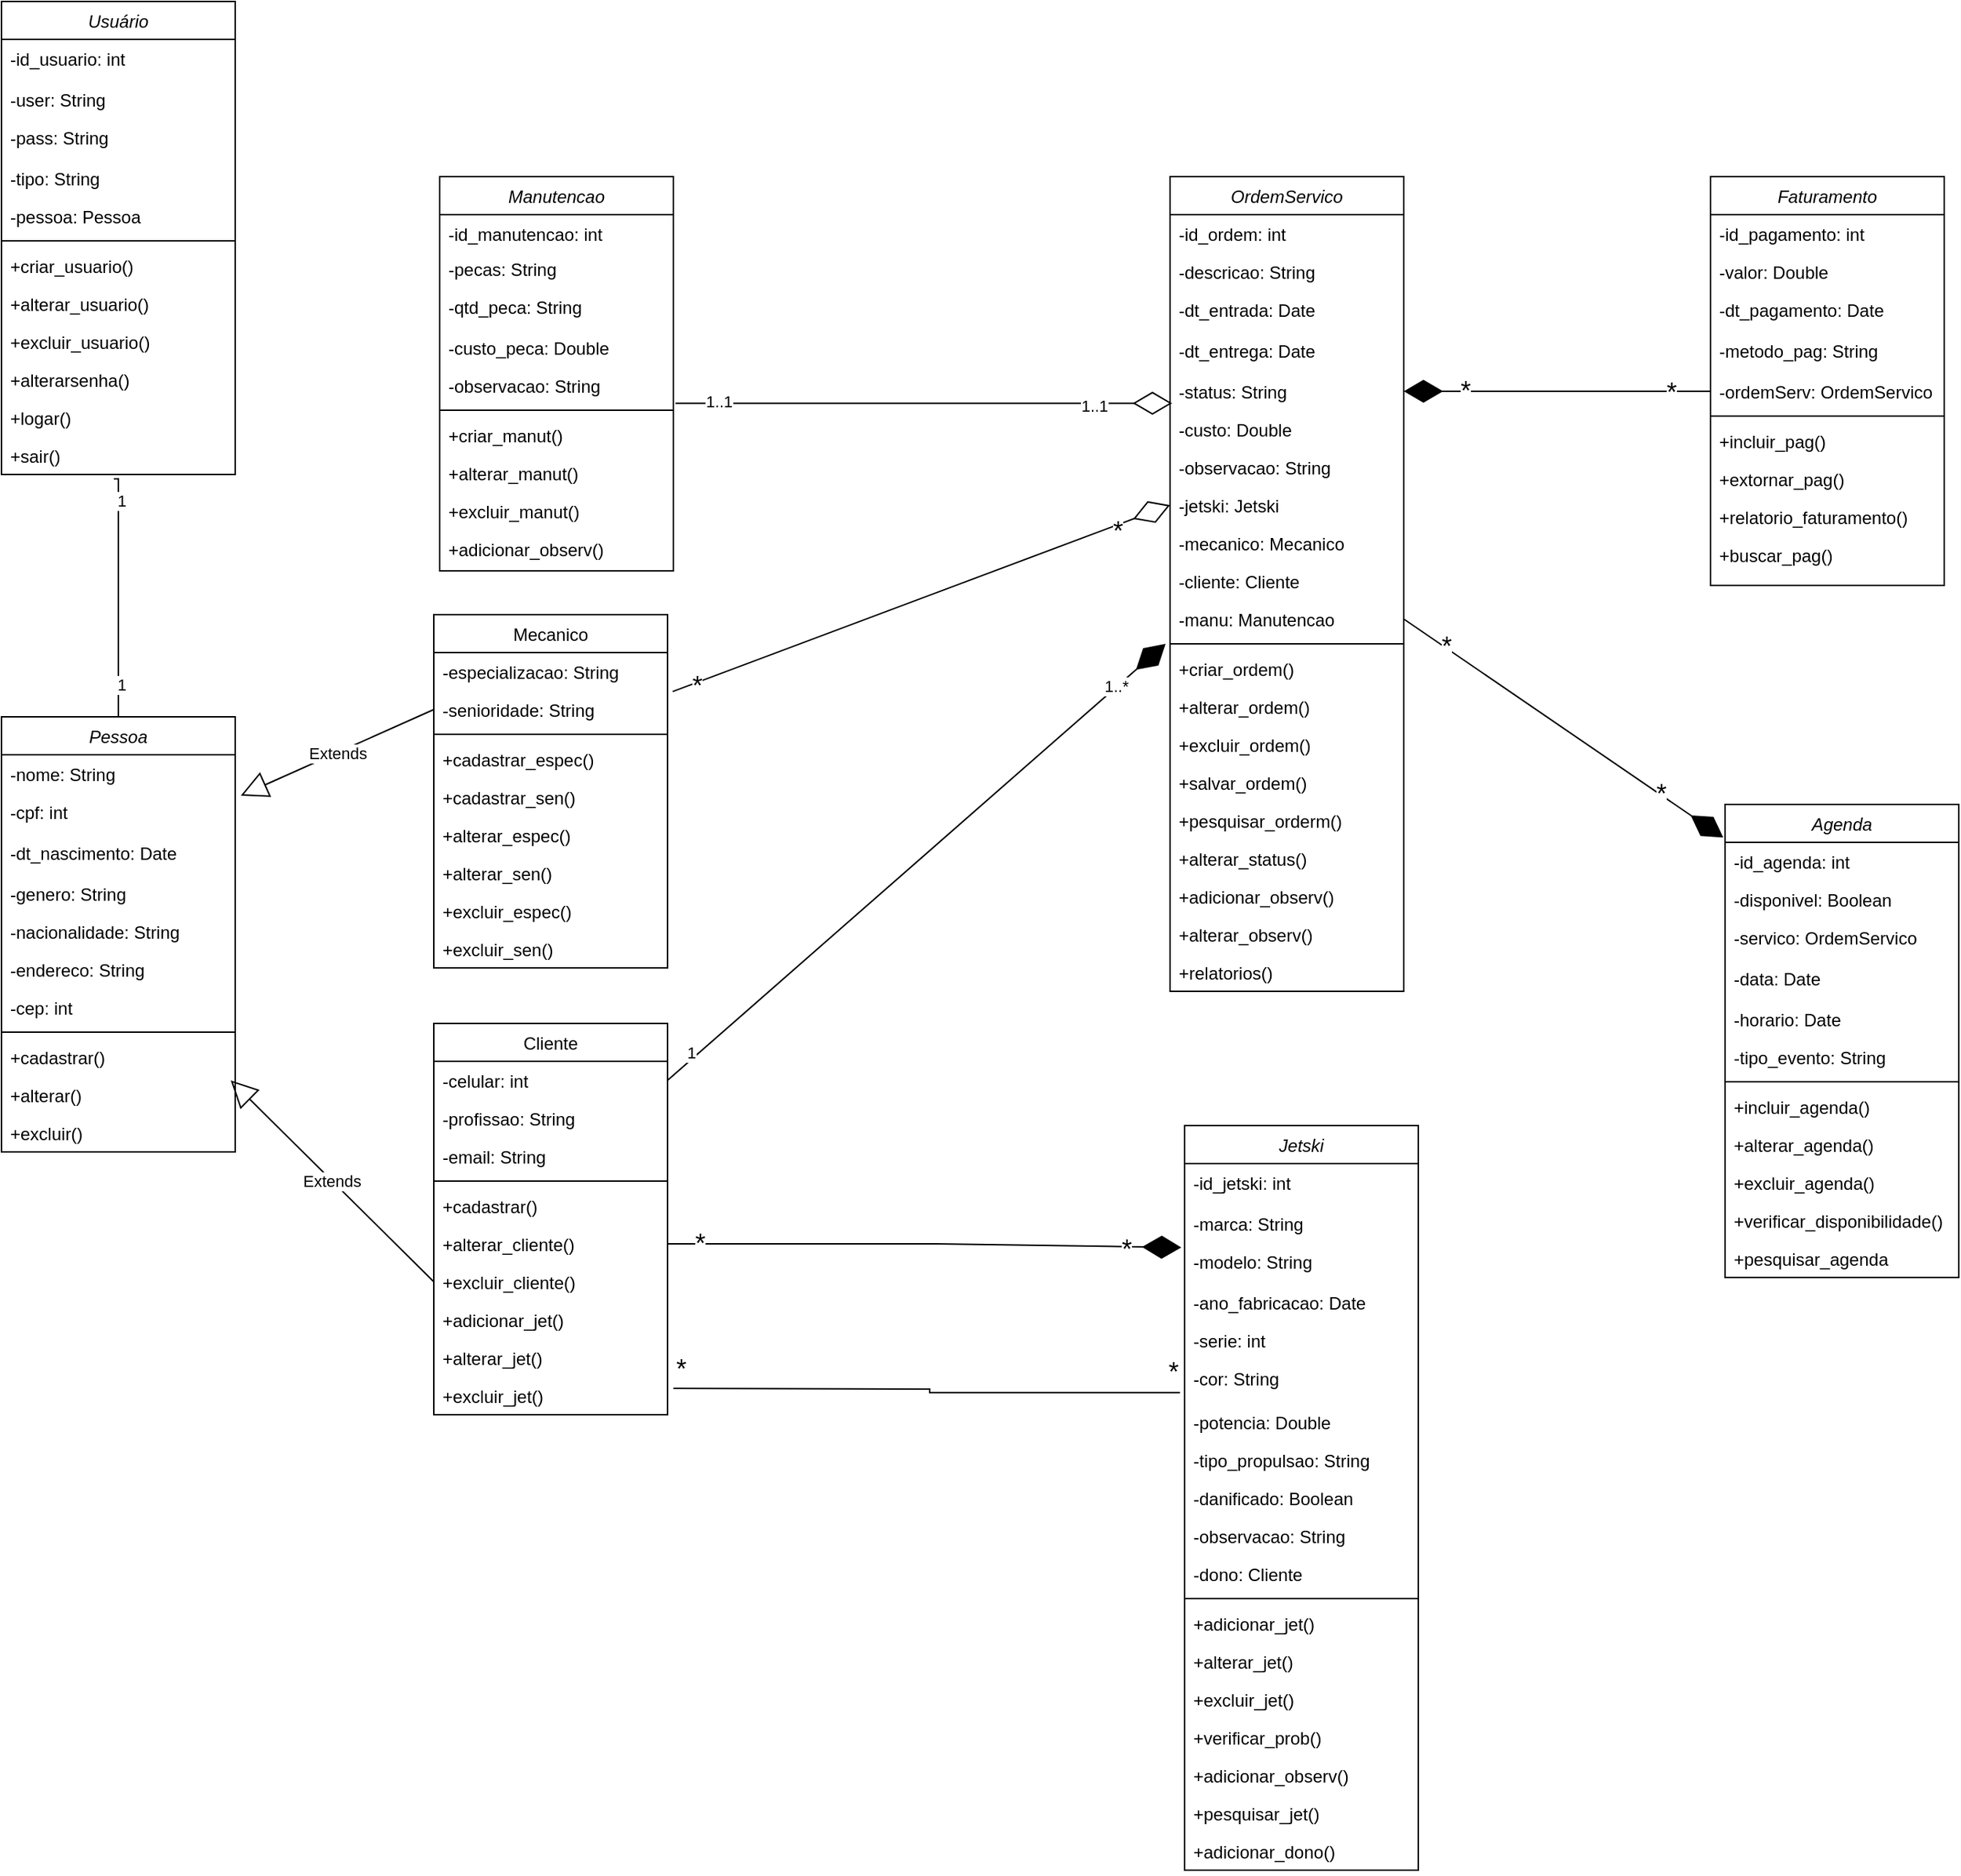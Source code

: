 <mxfile version="24.2.1" type="device">
  <diagram id="C5RBs43oDa-KdzZeNtuy" name="Page-1">
    <mxGraphModel dx="2474" dy="2034" grid="1" gridSize="10" guides="1" tooltips="1" connect="1" arrows="1" fold="1" page="1" pageScale="1" pageWidth="827" pageHeight="1169" math="0" shadow="0">
      <root>
        <mxCell id="WIyWlLk6GJQsqaUBKTNV-0" />
        <mxCell id="WIyWlLk6GJQsqaUBKTNV-1" parent="WIyWlLk6GJQsqaUBKTNV-0" />
        <mxCell id="zkfFHV4jXpPFQw0GAbJ--6" value="Cliente" style="swimlane;fontStyle=0;align=center;verticalAlign=top;childLayout=stackLayout;horizontal=1;startSize=26;horizontalStack=0;resizeParent=1;resizeLast=0;collapsible=1;marginBottom=0;rounded=0;shadow=0;strokeWidth=1;" parent="WIyWlLk6GJQsqaUBKTNV-1" vertex="1">
          <mxGeometry x="-444" y="-220" width="160" height="268" as="geometry">
            <mxRectangle x="130" y="380" width="160" height="26" as="alternateBounds" />
          </mxGeometry>
        </mxCell>
        <mxCell id="zkfFHV4jXpPFQw0GAbJ--8" value="-celular: int" style="text;align=left;verticalAlign=top;spacingLeft=4;spacingRight=4;overflow=hidden;rotatable=0;points=[[0,0.5],[1,0.5]];portConstraint=eastwest;rounded=0;shadow=0;html=0;" parent="zkfFHV4jXpPFQw0GAbJ--6" vertex="1">
          <mxGeometry y="26" width="160" height="26" as="geometry" />
        </mxCell>
        <mxCell id="3Tag4d7acx9vnS0CciRO-4" value="-profissao: String" style="text;align=left;verticalAlign=top;spacingLeft=4;spacingRight=4;overflow=hidden;rotatable=0;points=[[0,0.5],[1,0.5]];portConstraint=eastwest;rounded=0;shadow=0;html=0;" parent="zkfFHV4jXpPFQw0GAbJ--6" vertex="1">
          <mxGeometry y="52" width="160" height="26" as="geometry" />
        </mxCell>
        <mxCell id="3Tag4d7acx9vnS0CciRO-3" value="-email: String" style="text;align=left;verticalAlign=top;spacingLeft=4;spacingRight=4;overflow=hidden;rotatable=0;points=[[0,0.5],[1,0.5]];portConstraint=eastwest;rounded=0;shadow=0;html=0;" parent="zkfFHV4jXpPFQw0GAbJ--6" vertex="1">
          <mxGeometry y="78" width="160" height="26" as="geometry" />
        </mxCell>
        <mxCell id="zkfFHV4jXpPFQw0GAbJ--9" value="" style="line;html=1;strokeWidth=1;align=left;verticalAlign=middle;spacingTop=-1;spacingLeft=3;spacingRight=3;rotatable=0;labelPosition=right;points=[];portConstraint=eastwest;" parent="zkfFHV4jXpPFQw0GAbJ--6" vertex="1">
          <mxGeometry y="104" width="160" height="8" as="geometry" />
        </mxCell>
        <mxCell id="zkfFHV4jXpPFQw0GAbJ--11" value="+cadastrar()" style="text;align=left;verticalAlign=top;spacingLeft=4;spacingRight=4;overflow=hidden;rotatable=0;points=[[0,0.5],[1,0.5]];portConstraint=eastwest;" parent="zkfFHV4jXpPFQw0GAbJ--6" vertex="1">
          <mxGeometry y="112" width="160" height="26" as="geometry" />
        </mxCell>
        <mxCell id="3Tag4d7acx9vnS0CciRO-10" value="+alterar_cliente()" style="text;align=left;verticalAlign=top;spacingLeft=4;spacingRight=4;overflow=hidden;rotatable=0;points=[[0,0.5],[1,0.5]];portConstraint=eastwest;" parent="zkfFHV4jXpPFQw0GAbJ--6" vertex="1">
          <mxGeometry y="138" width="160" height="26" as="geometry" />
        </mxCell>
        <mxCell id="3Tag4d7acx9vnS0CciRO-11" value="+excluir_cliente()" style="text;align=left;verticalAlign=top;spacingLeft=4;spacingRight=4;overflow=hidden;rotatable=0;points=[[0,0.5],[1,0.5]];portConstraint=eastwest;" parent="zkfFHV4jXpPFQw0GAbJ--6" vertex="1">
          <mxGeometry y="164" width="160" height="26" as="geometry" />
        </mxCell>
        <mxCell id="3Tag4d7acx9vnS0CciRO-12" value="+adicionar_jet()" style="text;align=left;verticalAlign=top;spacingLeft=4;spacingRight=4;overflow=hidden;rotatable=0;points=[[0,0.5],[1,0.5]];portConstraint=eastwest;" parent="zkfFHV4jXpPFQw0GAbJ--6" vertex="1">
          <mxGeometry y="190" width="160" height="26" as="geometry" />
        </mxCell>
        <mxCell id="3Tag4d7acx9vnS0CciRO-13" value="+alterar_jet()" style="text;align=left;verticalAlign=top;spacingLeft=4;spacingRight=4;overflow=hidden;rotatable=0;points=[[0,0.5],[1,0.5]];portConstraint=eastwest;" parent="zkfFHV4jXpPFQw0GAbJ--6" vertex="1">
          <mxGeometry y="216" width="160" height="26" as="geometry" />
        </mxCell>
        <mxCell id="3Tag4d7acx9vnS0CciRO-14" value="+excluir_jet()" style="text;align=left;verticalAlign=top;spacingLeft=4;spacingRight=4;overflow=hidden;rotatable=0;points=[[0,0.5],[1,0.5]];portConstraint=eastwest;" parent="zkfFHV4jXpPFQw0GAbJ--6" vertex="1">
          <mxGeometry y="242" width="160" height="26" as="geometry" />
        </mxCell>
        <mxCell id="zkfFHV4jXpPFQw0GAbJ--13" value="Mecanico" style="swimlane;fontStyle=0;align=center;verticalAlign=top;childLayout=stackLayout;horizontal=1;startSize=26;horizontalStack=0;resizeParent=1;resizeLast=0;collapsible=1;marginBottom=0;rounded=0;shadow=0;strokeWidth=1;" parent="WIyWlLk6GJQsqaUBKTNV-1" vertex="1">
          <mxGeometry x="-444" y="-500" width="160" height="242" as="geometry">
            <mxRectangle x="340" y="380" width="170" height="26" as="alternateBounds" />
          </mxGeometry>
        </mxCell>
        <mxCell id="zkfFHV4jXpPFQw0GAbJ--14" value="-especializacao: String" style="text;align=left;verticalAlign=top;spacingLeft=4;spacingRight=4;overflow=hidden;rotatable=0;points=[[0,0.5],[1,0.5]];portConstraint=eastwest;" parent="zkfFHV4jXpPFQw0GAbJ--13" vertex="1">
          <mxGeometry y="26" width="160" height="26" as="geometry" />
        </mxCell>
        <mxCell id="3Tag4d7acx9vnS0CciRO-5" value="-senioridade: String" style="text;align=left;verticalAlign=top;spacingLeft=4;spacingRight=4;overflow=hidden;rotatable=0;points=[[0,0.5],[1,0.5]];portConstraint=eastwest;" parent="zkfFHV4jXpPFQw0GAbJ--13" vertex="1">
          <mxGeometry y="52" width="160" height="26" as="geometry" />
        </mxCell>
        <mxCell id="zkfFHV4jXpPFQw0GAbJ--15" value="" style="line;html=1;strokeWidth=1;align=left;verticalAlign=middle;spacingTop=-1;spacingLeft=3;spacingRight=3;rotatable=0;labelPosition=right;points=[];portConstraint=eastwest;" parent="zkfFHV4jXpPFQw0GAbJ--13" vertex="1">
          <mxGeometry y="78" width="160" height="8" as="geometry" />
        </mxCell>
        <mxCell id="3Tag4d7acx9vnS0CciRO-15" value="+cadastrar_espec()" style="text;align=left;verticalAlign=top;spacingLeft=4;spacingRight=4;overflow=hidden;rotatable=0;points=[[0,0.5],[1,0.5]];portConstraint=eastwest;" parent="zkfFHV4jXpPFQw0GAbJ--13" vertex="1">
          <mxGeometry y="86" width="160" height="26" as="geometry" />
        </mxCell>
        <mxCell id="3Tag4d7acx9vnS0CciRO-17" value="+cadastrar_sen()" style="text;align=left;verticalAlign=top;spacingLeft=4;spacingRight=4;overflow=hidden;rotatable=0;points=[[0,0.5],[1,0.5]];portConstraint=eastwest;" parent="zkfFHV4jXpPFQw0GAbJ--13" vertex="1">
          <mxGeometry y="112" width="160" height="26" as="geometry" />
        </mxCell>
        <mxCell id="3Tag4d7acx9vnS0CciRO-16" value="+alterar_espec()" style="text;align=left;verticalAlign=top;spacingLeft=4;spacingRight=4;overflow=hidden;rotatable=0;points=[[0,0.5],[1,0.5]];portConstraint=eastwest;" parent="zkfFHV4jXpPFQw0GAbJ--13" vertex="1">
          <mxGeometry y="138" width="160" height="26" as="geometry" />
        </mxCell>
        <mxCell id="3Tag4d7acx9vnS0CciRO-154" value="+alterar_sen()" style="text;align=left;verticalAlign=top;spacingLeft=4;spacingRight=4;overflow=hidden;rotatable=0;points=[[0,0.5],[1,0.5]];portConstraint=eastwest;" parent="zkfFHV4jXpPFQw0GAbJ--13" vertex="1">
          <mxGeometry y="164" width="160" height="26" as="geometry" />
        </mxCell>
        <mxCell id="3Tag4d7acx9vnS0CciRO-155" value="+excluir_espec()" style="text;align=left;verticalAlign=top;spacingLeft=4;spacingRight=4;overflow=hidden;rotatable=0;points=[[0,0.5],[1,0.5]];portConstraint=eastwest;" parent="zkfFHV4jXpPFQw0GAbJ--13" vertex="1">
          <mxGeometry y="190" width="160" height="26" as="geometry" />
        </mxCell>
        <mxCell id="3Tag4d7acx9vnS0CciRO-156" value="+excluir_sen()" style="text;align=left;verticalAlign=top;spacingLeft=4;spacingRight=4;overflow=hidden;rotatable=0;points=[[0,0.5],[1,0.5]];portConstraint=eastwest;" parent="zkfFHV4jXpPFQw0GAbJ--13" vertex="1">
          <mxGeometry y="216" width="160" height="26" as="geometry" />
        </mxCell>
        <mxCell id="3Tag4d7acx9vnS0CciRO-18" value="Agenda" style="swimlane;fontStyle=2;align=center;verticalAlign=top;childLayout=stackLayout;horizontal=1;startSize=26;horizontalStack=0;resizeParent=1;resizeLast=0;collapsible=1;marginBottom=0;rounded=0;shadow=0;strokeWidth=1;" parent="WIyWlLk6GJQsqaUBKTNV-1" vertex="1">
          <mxGeometry x="440" y="-370" width="160" height="324" as="geometry">
            <mxRectangle x="230" y="140" width="160" height="26" as="alternateBounds" />
          </mxGeometry>
        </mxCell>
        <mxCell id="3Tag4d7acx9vnS0CciRO-24" value="-id_agenda: int" style="text;align=left;verticalAlign=top;spacingLeft=4;spacingRight=4;overflow=hidden;rotatable=0;points=[[0,0.5],[1,0.5]];portConstraint=eastwest;" parent="3Tag4d7acx9vnS0CciRO-18" vertex="1">
          <mxGeometry y="26" width="160" height="26" as="geometry" />
        </mxCell>
        <mxCell id="3Tag4d7acx9vnS0CciRO-19" value="-disponivel: Boolean" style="text;align=left;verticalAlign=top;spacingLeft=4;spacingRight=4;overflow=hidden;rotatable=0;points=[[0,0.5],[1,0.5]];portConstraint=eastwest;" parent="3Tag4d7acx9vnS0CciRO-18" vertex="1">
          <mxGeometry y="52" width="160" height="26" as="geometry" />
        </mxCell>
        <mxCell id="3Tag4d7acx9vnS0CciRO-20" value="-servico: OrdemServico" style="text;align=left;verticalAlign=top;spacingLeft=4;spacingRight=4;overflow=hidden;rotatable=0;points=[[0,0.5],[1,0.5]];portConstraint=eastwest;rounded=0;shadow=0;html=0;" parent="3Tag4d7acx9vnS0CciRO-18" vertex="1">
          <mxGeometry y="78" width="160" height="28" as="geometry" />
        </mxCell>
        <mxCell id="3Tag4d7acx9vnS0CciRO-21" value="-data: Date" style="text;align=left;verticalAlign=top;spacingLeft=4;spacingRight=4;overflow=hidden;rotatable=0;points=[[0,0.5],[1,0.5]];portConstraint=eastwest;rounded=0;shadow=0;html=0;" parent="3Tag4d7acx9vnS0CciRO-18" vertex="1">
          <mxGeometry y="106" width="160" height="28" as="geometry" />
        </mxCell>
        <mxCell id="3Tag4d7acx9vnS0CciRO-22" value="-horario: Date&#xa;" style="text;align=left;verticalAlign=top;spacingLeft=4;spacingRight=4;overflow=hidden;rotatable=0;points=[[0,0.5],[1,0.5]];portConstraint=eastwest;rounded=0;shadow=0;html=0;" parent="3Tag4d7acx9vnS0CciRO-18" vertex="1">
          <mxGeometry y="134" width="160" height="26" as="geometry" />
        </mxCell>
        <mxCell id="3Tag4d7acx9vnS0CciRO-23" value="-tipo_evento: String" style="text;align=left;verticalAlign=top;spacingLeft=4;spacingRight=4;overflow=hidden;rotatable=0;points=[[0,0.5],[1,0.5]];portConstraint=eastwest;" parent="3Tag4d7acx9vnS0CciRO-18" vertex="1">
          <mxGeometry y="160" width="160" height="26" as="geometry" />
        </mxCell>
        <mxCell id="3Tag4d7acx9vnS0CciRO-26" value="" style="line;html=1;strokeWidth=1;align=left;verticalAlign=middle;spacingTop=-1;spacingLeft=3;spacingRight=3;rotatable=0;labelPosition=right;points=[];portConstraint=eastwest;" parent="3Tag4d7acx9vnS0CciRO-18" vertex="1">
          <mxGeometry y="186" width="160" height="8" as="geometry" />
        </mxCell>
        <mxCell id="3Tag4d7acx9vnS0CciRO-27" value="+incluir_agenda()&#xa;" style="text;align=left;verticalAlign=top;spacingLeft=4;spacingRight=4;overflow=hidden;rotatable=0;points=[[0,0.5],[1,0.5]];portConstraint=eastwest;rounded=0;shadow=0;html=0;" parent="3Tag4d7acx9vnS0CciRO-18" vertex="1">
          <mxGeometry y="194" width="160" height="26" as="geometry" />
        </mxCell>
        <mxCell id="3Tag4d7acx9vnS0CciRO-28" value="+alterar_agenda()&#xa;" style="text;align=left;verticalAlign=top;spacingLeft=4;spacingRight=4;overflow=hidden;rotatable=0;points=[[0,0.5],[1,0.5]];portConstraint=eastwest;rounded=0;shadow=0;html=0;" parent="3Tag4d7acx9vnS0CciRO-18" vertex="1">
          <mxGeometry y="220" width="160" height="26" as="geometry" />
        </mxCell>
        <mxCell id="3Tag4d7acx9vnS0CciRO-29" value="+excluir_agenda()&#xa;" style="text;align=left;verticalAlign=top;spacingLeft=4;spacingRight=4;overflow=hidden;rotatable=0;points=[[0,0.5],[1,0.5]];portConstraint=eastwest;rounded=0;shadow=0;html=0;" parent="3Tag4d7acx9vnS0CciRO-18" vertex="1">
          <mxGeometry y="246" width="160" height="26" as="geometry" />
        </mxCell>
        <mxCell id="3Tag4d7acx9vnS0CciRO-30" value="+verificar_disponibilidade()" style="text;align=left;verticalAlign=top;spacingLeft=4;spacingRight=4;overflow=hidden;rotatable=0;points=[[0,0.5],[1,0.5]];portConstraint=eastwest;rounded=0;shadow=0;html=0;" parent="3Tag4d7acx9vnS0CciRO-18" vertex="1">
          <mxGeometry y="272" width="160" height="26" as="geometry" />
        </mxCell>
        <mxCell id="3Tag4d7acx9vnS0CciRO-31" value="+pesquisar_agenda" style="text;align=left;verticalAlign=top;spacingLeft=4;spacingRight=4;overflow=hidden;rotatable=0;points=[[0,0.5],[1,0.5]];portConstraint=eastwest;rounded=0;shadow=0;html=0;" parent="3Tag4d7acx9vnS0CciRO-18" vertex="1">
          <mxGeometry y="298" width="160" height="26" as="geometry" />
        </mxCell>
        <mxCell id="3Tag4d7acx9vnS0CciRO-32" value="Usuário" style="swimlane;fontStyle=2;align=center;verticalAlign=top;childLayout=stackLayout;horizontal=1;startSize=26;horizontalStack=0;resizeParent=1;resizeLast=0;collapsible=1;marginBottom=0;rounded=0;shadow=0;strokeWidth=1;" parent="WIyWlLk6GJQsqaUBKTNV-1" vertex="1">
          <mxGeometry x="-740" y="-920" width="160" height="324" as="geometry">
            <mxRectangle x="230" y="140" width="160" height="26" as="alternateBounds" />
          </mxGeometry>
        </mxCell>
        <mxCell id="3Tag4d7acx9vnS0CciRO-35" value="-id_usuario: int" style="text;align=left;verticalAlign=top;spacingLeft=4;spacingRight=4;overflow=hidden;rotatable=0;points=[[0,0.5],[1,0.5]];portConstraint=eastwest;rounded=0;shadow=0;html=0;" parent="3Tag4d7acx9vnS0CciRO-32" vertex="1">
          <mxGeometry y="26" width="160" height="28" as="geometry" />
        </mxCell>
        <mxCell id="3Tag4d7acx9vnS0CciRO-33" value="-user: String" style="text;align=left;verticalAlign=top;spacingLeft=4;spacingRight=4;overflow=hidden;rotatable=0;points=[[0,0.5],[1,0.5]];portConstraint=eastwest;" parent="3Tag4d7acx9vnS0CciRO-32" vertex="1">
          <mxGeometry y="54" width="160" height="26" as="geometry" />
        </mxCell>
        <mxCell id="3Tag4d7acx9vnS0CciRO-34" value="-pass: String" style="text;align=left;verticalAlign=top;spacingLeft=4;spacingRight=4;overflow=hidden;rotatable=0;points=[[0,0.5],[1,0.5]];portConstraint=eastwest;rounded=0;shadow=0;html=0;" parent="3Tag4d7acx9vnS0CciRO-32" vertex="1">
          <mxGeometry y="80" width="160" height="28" as="geometry" />
        </mxCell>
        <mxCell id="3Tag4d7acx9vnS0CciRO-36" value="-tipo: String" style="text;align=left;verticalAlign=top;spacingLeft=4;spacingRight=4;overflow=hidden;rotatable=0;points=[[0,0.5],[1,0.5]];portConstraint=eastwest;rounded=0;shadow=0;html=0;" parent="3Tag4d7acx9vnS0CciRO-32" vertex="1">
          <mxGeometry y="108" width="160" height="26" as="geometry" />
        </mxCell>
        <mxCell id="3Tag4d7acx9vnS0CciRO-47" value="-pessoa: Pessoa" style="text;align=left;verticalAlign=top;spacingLeft=4;spacingRight=4;overflow=hidden;rotatable=0;points=[[0,0.5],[1,0.5]];portConstraint=eastwest;rounded=0;shadow=0;html=0;" parent="3Tag4d7acx9vnS0CciRO-32" vertex="1">
          <mxGeometry y="134" width="160" height="26" as="geometry" />
        </mxCell>
        <mxCell id="3Tag4d7acx9vnS0CciRO-40" value="" style="line;html=1;strokeWidth=1;align=left;verticalAlign=middle;spacingTop=-1;spacingLeft=3;spacingRight=3;rotatable=0;labelPosition=right;points=[];portConstraint=eastwest;" parent="3Tag4d7acx9vnS0CciRO-32" vertex="1">
          <mxGeometry y="160" width="160" height="8" as="geometry" />
        </mxCell>
        <mxCell id="3Tag4d7acx9vnS0CciRO-41" value="+criar_usuario()" style="text;align=left;verticalAlign=top;spacingLeft=4;spacingRight=4;overflow=hidden;rotatable=0;points=[[0,0.5],[1,0.5]];portConstraint=eastwest;rounded=0;shadow=0;html=0;" parent="3Tag4d7acx9vnS0CciRO-32" vertex="1">
          <mxGeometry y="168" width="160" height="26" as="geometry" />
        </mxCell>
        <mxCell id="3Tag4d7acx9vnS0CciRO-42" value="+alterar_usuario()" style="text;align=left;verticalAlign=top;spacingLeft=4;spacingRight=4;overflow=hidden;rotatable=0;points=[[0,0.5],[1,0.5]];portConstraint=eastwest;rounded=0;shadow=0;html=0;" parent="3Tag4d7acx9vnS0CciRO-32" vertex="1">
          <mxGeometry y="194" width="160" height="26" as="geometry" />
        </mxCell>
        <mxCell id="3Tag4d7acx9vnS0CciRO-43" value="+excluir_usuario()" style="text;align=left;verticalAlign=top;spacingLeft=4;spacingRight=4;overflow=hidden;rotatable=0;points=[[0,0.5],[1,0.5]];portConstraint=eastwest;rounded=0;shadow=0;html=0;" parent="3Tag4d7acx9vnS0CciRO-32" vertex="1">
          <mxGeometry y="220" width="160" height="26" as="geometry" />
        </mxCell>
        <mxCell id="3Tag4d7acx9vnS0CciRO-45" value="+alterarsenha()" style="text;align=left;verticalAlign=top;spacingLeft=4;spacingRight=4;overflow=hidden;rotatable=0;points=[[0,0.5],[1,0.5]];portConstraint=eastwest;rounded=0;shadow=0;html=0;" parent="3Tag4d7acx9vnS0CciRO-32" vertex="1">
          <mxGeometry y="246" width="160" height="26" as="geometry" />
        </mxCell>
        <mxCell id="3Tag4d7acx9vnS0CciRO-44" value="+logar()" style="text;align=left;verticalAlign=top;spacingLeft=4;spacingRight=4;overflow=hidden;rotatable=0;points=[[0,0.5],[1,0.5]];portConstraint=eastwest;rounded=0;shadow=0;html=0;" parent="3Tag4d7acx9vnS0CciRO-32" vertex="1">
          <mxGeometry y="272" width="160" height="26" as="geometry" />
        </mxCell>
        <mxCell id="3Tag4d7acx9vnS0CciRO-46" value="+sair()" style="text;align=left;verticalAlign=top;spacingLeft=4;spacingRight=4;overflow=hidden;rotatable=0;points=[[0,0.5],[1,0.5]];portConstraint=eastwest;rounded=0;shadow=0;html=0;" parent="3Tag4d7acx9vnS0CciRO-32" vertex="1">
          <mxGeometry y="298" width="160" height="26" as="geometry" />
        </mxCell>
        <mxCell id="3Tag4d7acx9vnS0CciRO-48" value="Jetski" style="swimlane;fontStyle=2;align=center;verticalAlign=top;childLayout=stackLayout;horizontal=1;startSize=26;horizontalStack=0;resizeParent=1;resizeLast=0;collapsible=1;marginBottom=0;rounded=0;shadow=0;strokeWidth=1;" parent="WIyWlLk6GJQsqaUBKTNV-1" vertex="1">
          <mxGeometry x="70" y="-150" width="160" height="510" as="geometry">
            <mxRectangle x="230" y="140" width="160" height="26" as="alternateBounds" />
          </mxGeometry>
        </mxCell>
        <mxCell id="3Tag4d7acx9vnS0CciRO-49" value="-id_jetski: int" style="text;align=left;verticalAlign=top;spacingLeft=4;spacingRight=4;overflow=hidden;rotatable=0;points=[[0,0.5],[1,0.5]];portConstraint=eastwest;rounded=0;shadow=0;html=0;" parent="3Tag4d7acx9vnS0CciRO-48" vertex="1">
          <mxGeometry y="26" width="160" height="28" as="geometry" />
        </mxCell>
        <mxCell id="3Tag4d7acx9vnS0CciRO-50" value="-marca: String" style="text;align=left;verticalAlign=top;spacingLeft=4;spacingRight=4;overflow=hidden;rotatable=0;points=[[0,0.5],[1,0.5]];portConstraint=eastwest;" parent="3Tag4d7acx9vnS0CciRO-48" vertex="1">
          <mxGeometry y="54" width="160" height="26" as="geometry" />
        </mxCell>
        <mxCell id="3Tag4d7acx9vnS0CciRO-51" value="-modelo: String" style="text;align=left;verticalAlign=top;spacingLeft=4;spacingRight=4;overflow=hidden;rotatable=0;points=[[0,0.5],[1,0.5]];portConstraint=eastwest;rounded=0;shadow=0;html=0;" parent="3Tag4d7acx9vnS0CciRO-48" vertex="1">
          <mxGeometry y="80" width="160" height="28" as="geometry" />
        </mxCell>
        <mxCell id="3Tag4d7acx9vnS0CciRO-52" value="-ano_fabricacao: Date" style="text;align=left;verticalAlign=top;spacingLeft=4;spacingRight=4;overflow=hidden;rotatable=0;points=[[0,0.5],[1,0.5]];portConstraint=eastwest;rounded=0;shadow=0;html=0;" parent="3Tag4d7acx9vnS0CciRO-48" vertex="1">
          <mxGeometry y="108" width="160" height="26" as="geometry" />
        </mxCell>
        <mxCell id="3Tag4d7acx9vnS0CciRO-53" value="-serie: int" style="text;align=left;verticalAlign=top;spacingLeft=4;spacingRight=4;overflow=hidden;rotatable=0;points=[[0,0.5],[1,0.5]];portConstraint=eastwest;rounded=0;shadow=0;html=0;" parent="3Tag4d7acx9vnS0CciRO-48" vertex="1">
          <mxGeometry y="134" width="160" height="26" as="geometry" />
        </mxCell>
        <mxCell id="3Tag4d7acx9vnS0CciRO-57" value="-cor: String" style="text;align=left;verticalAlign=top;spacingLeft=4;spacingRight=4;overflow=hidden;rotatable=0;points=[[0,0.5],[1,0.5]];portConstraint=eastwest;rounded=0;shadow=0;html=0;" parent="3Tag4d7acx9vnS0CciRO-48" vertex="1">
          <mxGeometry y="160" width="160" height="30" as="geometry" />
        </mxCell>
        <mxCell id="3Tag4d7acx9vnS0CciRO-55" value="-potencia: Double" style="text;align=left;verticalAlign=top;spacingLeft=4;spacingRight=4;overflow=hidden;rotatable=0;points=[[0,0.5],[1,0.5]];portConstraint=eastwest;rounded=0;shadow=0;html=0;" parent="3Tag4d7acx9vnS0CciRO-48" vertex="1">
          <mxGeometry y="190" width="160" height="26" as="geometry" />
        </mxCell>
        <mxCell id="3Tag4d7acx9vnS0CciRO-56" value="-tipo_propulsao: String" style="text;align=left;verticalAlign=top;spacingLeft=4;spacingRight=4;overflow=hidden;rotatable=0;points=[[0,0.5],[1,0.5]];portConstraint=eastwest;rounded=0;shadow=0;html=0;" parent="3Tag4d7acx9vnS0CciRO-48" vertex="1">
          <mxGeometry y="216" width="160" height="26" as="geometry" />
        </mxCell>
        <mxCell id="3Tag4d7acx9vnS0CciRO-62" value="-danificado: Boolean" style="text;align=left;verticalAlign=top;spacingLeft=4;spacingRight=4;overflow=hidden;rotatable=0;points=[[0,0.5],[1,0.5]];portConstraint=eastwest;rounded=0;shadow=0;html=0;" parent="3Tag4d7acx9vnS0CciRO-48" vertex="1">
          <mxGeometry y="242" width="160" height="26" as="geometry" />
        </mxCell>
        <mxCell id="3Tag4d7acx9vnS0CciRO-63" value="-observacao: String" style="text;align=left;verticalAlign=top;spacingLeft=4;spacingRight=4;overflow=hidden;rotatable=0;points=[[0,0.5],[1,0.5]];portConstraint=eastwest;rounded=0;shadow=0;html=0;" parent="3Tag4d7acx9vnS0CciRO-48" vertex="1">
          <mxGeometry y="268" width="160" height="26" as="geometry" />
        </mxCell>
        <mxCell id="3Tag4d7acx9vnS0CciRO-127" value="-dono: Cliente" style="text;align=left;verticalAlign=top;spacingLeft=4;spacingRight=4;overflow=hidden;rotatable=0;points=[[0,0.5],[1,0.5]];portConstraint=eastwest;rounded=0;shadow=0;html=0;" parent="3Tag4d7acx9vnS0CciRO-48" vertex="1">
          <mxGeometry y="294" width="160" height="26" as="geometry" />
        </mxCell>
        <mxCell id="3Tag4d7acx9vnS0CciRO-54" value="" style="line;html=1;strokeWidth=1;align=left;verticalAlign=middle;spacingTop=-1;spacingLeft=3;spacingRight=3;rotatable=0;labelPosition=right;points=[];portConstraint=eastwest;" parent="3Tag4d7acx9vnS0CciRO-48" vertex="1">
          <mxGeometry y="320" width="160" height="8" as="geometry" />
        </mxCell>
        <mxCell id="3Tag4d7acx9vnS0CciRO-58" value="+adicionar_jet()" style="text;align=left;verticalAlign=top;spacingLeft=4;spacingRight=4;overflow=hidden;rotatable=0;points=[[0,0.5],[1,0.5]];portConstraint=eastwest;rounded=0;shadow=0;html=0;" parent="3Tag4d7acx9vnS0CciRO-48" vertex="1">
          <mxGeometry y="328" width="160" height="26" as="geometry" />
        </mxCell>
        <mxCell id="3Tag4d7acx9vnS0CciRO-59" value="+alterar_jet()" style="text;align=left;verticalAlign=top;spacingLeft=4;spacingRight=4;overflow=hidden;rotatable=0;points=[[0,0.5],[1,0.5]];portConstraint=eastwest;rounded=0;shadow=0;html=0;" parent="3Tag4d7acx9vnS0CciRO-48" vertex="1">
          <mxGeometry y="354" width="160" height="26" as="geometry" />
        </mxCell>
        <mxCell id="3Tag4d7acx9vnS0CciRO-60" value="+excluir_jet()" style="text;align=left;verticalAlign=top;spacingLeft=4;spacingRight=4;overflow=hidden;rotatable=0;points=[[0,0.5],[1,0.5]];portConstraint=eastwest;rounded=0;shadow=0;html=0;" parent="3Tag4d7acx9vnS0CciRO-48" vertex="1">
          <mxGeometry y="380" width="160" height="26" as="geometry" />
        </mxCell>
        <mxCell id="3Tag4d7acx9vnS0CciRO-61" value="+verificar_prob()" style="text;align=left;verticalAlign=top;spacingLeft=4;spacingRight=4;overflow=hidden;rotatable=0;points=[[0,0.5],[1,0.5]];portConstraint=eastwest;rounded=0;shadow=0;html=0;" parent="3Tag4d7acx9vnS0CciRO-48" vertex="1">
          <mxGeometry y="406" width="160" height="26" as="geometry" />
        </mxCell>
        <mxCell id="3Tag4d7acx9vnS0CciRO-64" value="+adicionar_observ()" style="text;align=left;verticalAlign=top;spacingLeft=4;spacingRight=4;overflow=hidden;rotatable=0;points=[[0,0.5],[1,0.5]];portConstraint=eastwest;rounded=0;shadow=0;html=0;" parent="3Tag4d7acx9vnS0CciRO-48" vertex="1">
          <mxGeometry y="432" width="160" height="26" as="geometry" />
        </mxCell>
        <mxCell id="3Tag4d7acx9vnS0CciRO-78" value="+pesquisar_jet()" style="text;align=left;verticalAlign=top;spacingLeft=4;spacingRight=4;overflow=hidden;rotatable=0;points=[[0,0.5],[1,0.5]];portConstraint=eastwest;rounded=0;shadow=0;html=0;" parent="3Tag4d7acx9vnS0CciRO-48" vertex="1">
          <mxGeometry y="458" width="160" height="26" as="geometry" />
        </mxCell>
        <mxCell id="3Tag4d7acx9vnS0CciRO-128" value="+adicionar_dono()" style="text;align=left;verticalAlign=top;spacingLeft=4;spacingRight=4;overflow=hidden;rotatable=0;points=[[0,0.5],[1,0.5]];portConstraint=eastwest;rounded=0;shadow=0;html=0;" parent="3Tag4d7acx9vnS0CciRO-48" vertex="1">
          <mxGeometry y="484" width="160" height="26" as="geometry" />
        </mxCell>
        <mxCell id="3Tag4d7acx9vnS0CciRO-65" value="OrdemServico" style="swimlane;fontStyle=2;align=center;verticalAlign=top;childLayout=stackLayout;horizontal=1;startSize=26;horizontalStack=0;resizeParent=1;resizeLast=0;collapsible=1;marginBottom=0;rounded=0;shadow=0;strokeWidth=1;" parent="WIyWlLk6GJQsqaUBKTNV-1" vertex="1">
          <mxGeometry x="60" y="-800" width="160" height="558" as="geometry">
            <mxRectangle x="230" y="140" width="160" height="26" as="alternateBounds" />
          </mxGeometry>
        </mxCell>
        <mxCell id="3Tag4d7acx9vnS0CciRO-66" value="-id_ordem: int" style="text;align=left;verticalAlign=top;spacingLeft=4;spacingRight=4;overflow=hidden;rotatable=0;points=[[0,0.5],[1,0.5]];portConstraint=eastwest;" parent="3Tag4d7acx9vnS0CciRO-65" vertex="1">
          <mxGeometry y="26" width="160" height="26" as="geometry" />
        </mxCell>
        <mxCell id="3Tag4d7acx9vnS0CciRO-67" value="-descricao: String" style="text;align=left;verticalAlign=top;spacingLeft=4;spacingRight=4;overflow=hidden;rotatable=0;points=[[0,0.5],[1,0.5]];portConstraint=eastwest;" parent="3Tag4d7acx9vnS0CciRO-65" vertex="1">
          <mxGeometry y="52" width="160" height="26" as="geometry" />
        </mxCell>
        <mxCell id="3Tag4d7acx9vnS0CciRO-68" value="-dt_entrada: Date" style="text;align=left;verticalAlign=top;spacingLeft=4;spacingRight=4;overflow=hidden;rotatable=0;points=[[0,0.5],[1,0.5]];portConstraint=eastwest;rounded=0;shadow=0;html=0;" parent="3Tag4d7acx9vnS0CciRO-65" vertex="1">
          <mxGeometry y="78" width="160" height="28" as="geometry" />
        </mxCell>
        <mxCell id="3Tag4d7acx9vnS0CciRO-69" value="-dt_entrega: Date" style="text;align=left;verticalAlign=top;spacingLeft=4;spacingRight=4;overflow=hidden;rotatable=0;points=[[0,0.5],[1,0.5]];portConstraint=eastwest;rounded=0;shadow=0;html=0;" parent="3Tag4d7acx9vnS0CciRO-65" vertex="1">
          <mxGeometry y="106" width="160" height="28" as="geometry" />
        </mxCell>
        <mxCell id="3Tag4d7acx9vnS0CciRO-70" value="-status: String" style="text;align=left;verticalAlign=top;spacingLeft=4;spacingRight=4;overflow=hidden;rotatable=0;points=[[0,0.5],[1,0.5]];portConstraint=eastwest;rounded=0;shadow=0;html=0;" parent="3Tag4d7acx9vnS0CciRO-65" vertex="1">
          <mxGeometry y="134" width="160" height="26" as="geometry" />
        </mxCell>
        <mxCell id="3Tag4d7acx9vnS0CciRO-73" value="-custo: Double" style="text;align=left;verticalAlign=top;spacingLeft=4;spacingRight=4;overflow=hidden;rotatable=0;points=[[0,0.5],[1,0.5]];portConstraint=eastwest;rounded=0;shadow=0;html=0;" parent="3Tag4d7acx9vnS0CciRO-65" vertex="1">
          <mxGeometry y="160" width="160" height="26" as="geometry" />
        </mxCell>
        <mxCell id="3Tag4d7acx9vnS0CciRO-71" value="-observacao: String" style="text;align=left;verticalAlign=top;spacingLeft=4;spacingRight=4;overflow=hidden;rotatable=0;points=[[0,0.5],[1,0.5]];portConstraint=eastwest;" parent="3Tag4d7acx9vnS0CciRO-65" vertex="1">
          <mxGeometry y="186" width="160" height="26" as="geometry" />
        </mxCell>
        <mxCell id="3Tag4d7acx9vnS0CciRO-84" value="-jetski: Jetski" style="text;align=left;verticalAlign=top;spacingLeft=4;spacingRight=4;overflow=hidden;rotatable=0;points=[[0,0.5],[1,0.5]];portConstraint=eastwest;" parent="3Tag4d7acx9vnS0CciRO-65" vertex="1">
          <mxGeometry y="212" width="160" height="26" as="geometry" />
        </mxCell>
        <mxCell id="3Tag4d7acx9vnS0CciRO-85" value="-mecanico: Mecanico" style="text;align=left;verticalAlign=top;spacingLeft=4;spacingRight=4;overflow=hidden;rotatable=0;points=[[0,0.5],[1,0.5]];portConstraint=eastwest;" parent="3Tag4d7acx9vnS0CciRO-65" vertex="1">
          <mxGeometry y="238" width="160" height="26" as="geometry" />
        </mxCell>
        <mxCell id="3Tag4d7acx9vnS0CciRO-86" value="-cliente: Cliente" style="text;align=left;verticalAlign=top;spacingLeft=4;spacingRight=4;overflow=hidden;rotatable=0;points=[[0,0.5],[1,0.5]];portConstraint=eastwest;" parent="3Tag4d7acx9vnS0CciRO-65" vertex="1">
          <mxGeometry y="264" width="160" height="26" as="geometry" />
        </mxCell>
        <mxCell id="3Tag4d7acx9vnS0CciRO-119" value="-manu: Manutencao" style="text;align=left;verticalAlign=top;spacingLeft=4;spacingRight=4;overflow=hidden;rotatable=0;points=[[0,0.5],[1,0.5]];portConstraint=eastwest;" parent="3Tag4d7acx9vnS0CciRO-65" vertex="1">
          <mxGeometry y="290" width="160" height="26" as="geometry" />
        </mxCell>
        <mxCell id="3Tag4d7acx9vnS0CciRO-72" value="" style="line;html=1;strokeWidth=1;align=left;verticalAlign=middle;spacingTop=-1;spacingLeft=3;spacingRight=3;rotatable=0;labelPosition=right;points=[];portConstraint=eastwest;" parent="3Tag4d7acx9vnS0CciRO-65" vertex="1">
          <mxGeometry y="316" width="160" height="8" as="geometry" />
        </mxCell>
        <mxCell id="3Tag4d7acx9vnS0CciRO-74" value="+criar_ordem()" style="text;align=left;verticalAlign=top;spacingLeft=4;spacingRight=4;overflow=hidden;rotatable=0;points=[[0,0.5],[1,0.5]];portConstraint=eastwest;rounded=0;shadow=0;html=0;" parent="3Tag4d7acx9vnS0CciRO-65" vertex="1">
          <mxGeometry y="324" width="160" height="26" as="geometry" />
        </mxCell>
        <mxCell id="3Tag4d7acx9vnS0CciRO-75" value="+alterar_ordem()" style="text;align=left;verticalAlign=top;spacingLeft=4;spacingRight=4;overflow=hidden;rotatable=0;points=[[0,0.5],[1,0.5]];portConstraint=eastwest;rounded=0;shadow=0;html=0;" parent="3Tag4d7acx9vnS0CciRO-65" vertex="1">
          <mxGeometry y="350" width="160" height="26" as="geometry" />
        </mxCell>
        <mxCell id="3Tag4d7acx9vnS0CciRO-76" value="+excluir_ordem()" style="text;align=left;verticalAlign=top;spacingLeft=4;spacingRight=4;overflow=hidden;rotatable=0;points=[[0,0.5],[1,0.5]];portConstraint=eastwest;rounded=0;shadow=0;html=0;" parent="3Tag4d7acx9vnS0CciRO-65" vertex="1">
          <mxGeometry y="376" width="160" height="26" as="geometry" />
        </mxCell>
        <mxCell id="3Tag4d7acx9vnS0CciRO-77" value="+salvar_ordem()" style="text;align=left;verticalAlign=top;spacingLeft=4;spacingRight=4;overflow=hidden;rotatable=0;points=[[0,0.5],[1,0.5]];portConstraint=eastwest;rounded=0;shadow=0;html=0;" parent="3Tag4d7acx9vnS0CciRO-65" vertex="1">
          <mxGeometry y="402" width="160" height="26" as="geometry" />
        </mxCell>
        <mxCell id="3Tag4d7acx9vnS0CciRO-80" value="+pesquisar_orderm()" style="text;align=left;verticalAlign=top;spacingLeft=4;spacingRight=4;overflow=hidden;rotatable=0;points=[[0,0.5],[1,0.5]];portConstraint=eastwest;rounded=0;shadow=0;html=0;" parent="3Tag4d7acx9vnS0CciRO-65" vertex="1">
          <mxGeometry y="428" width="160" height="26" as="geometry" />
        </mxCell>
        <mxCell id="3Tag4d7acx9vnS0CciRO-81" value="+alterar_status()" style="text;align=left;verticalAlign=top;spacingLeft=4;spacingRight=4;overflow=hidden;rotatable=0;points=[[0,0.5],[1,0.5]];portConstraint=eastwest;rounded=0;shadow=0;html=0;" parent="3Tag4d7acx9vnS0CciRO-65" vertex="1">
          <mxGeometry y="454" width="160" height="26" as="geometry" />
        </mxCell>
        <mxCell id="3Tag4d7acx9vnS0CciRO-82" value="+adicionar_observ()" style="text;align=left;verticalAlign=top;spacingLeft=4;spacingRight=4;overflow=hidden;rotatable=0;points=[[0,0.5],[1,0.5]];portConstraint=eastwest;rounded=0;shadow=0;html=0;" parent="3Tag4d7acx9vnS0CciRO-65" vertex="1">
          <mxGeometry y="480" width="160" height="26" as="geometry" />
        </mxCell>
        <mxCell id="3Tag4d7acx9vnS0CciRO-83" value="+alterar_observ()" style="text;align=left;verticalAlign=top;spacingLeft=4;spacingRight=4;overflow=hidden;rotatable=0;points=[[0,0.5],[1,0.5]];portConstraint=eastwest;rounded=0;shadow=0;html=0;" parent="3Tag4d7acx9vnS0CciRO-65" vertex="1">
          <mxGeometry y="506" width="160" height="26" as="geometry" />
        </mxCell>
        <mxCell id="3Tag4d7acx9vnS0CciRO-118" value="+relatorios()" style="text;align=left;verticalAlign=top;spacingLeft=4;spacingRight=4;overflow=hidden;rotatable=0;points=[[0,0.5],[1,0.5]];portConstraint=eastwest;rounded=0;shadow=0;html=0;" parent="3Tag4d7acx9vnS0CciRO-65" vertex="1">
          <mxGeometry y="532" width="160" height="26" as="geometry" />
        </mxCell>
        <mxCell id="3Tag4d7acx9vnS0CciRO-87" value="Faturamento" style="swimlane;fontStyle=2;align=center;verticalAlign=top;childLayout=stackLayout;horizontal=1;startSize=26;horizontalStack=0;resizeParent=1;resizeLast=0;collapsible=1;marginBottom=0;rounded=0;shadow=0;strokeWidth=1;" parent="WIyWlLk6GJQsqaUBKTNV-1" vertex="1">
          <mxGeometry x="430" y="-800" width="160" height="280" as="geometry">
            <mxRectangle x="230" y="140" width="160" height="26" as="alternateBounds" />
          </mxGeometry>
        </mxCell>
        <mxCell id="3Tag4d7acx9vnS0CciRO-88" value="-id_pagamento: int" style="text;align=left;verticalAlign=top;spacingLeft=4;spacingRight=4;overflow=hidden;rotatable=0;points=[[0,0.5],[1,0.5]];portConstraint=eastwest;" parent="3Tag4d7acx9vnS0CciRO-87" vertex="1">
          <mxGeometry y="26" width="160" height="26" as="geometry" />
        </mxCell>
        <mxCell id="3Tag4d7acx9vnS0CciRO-89" value="-valor: Double" style="text;align=left;verticalAlign=top;spacingLeft=4;spacingRight=4;overflow=hidden;rotatable=0;points=[[0,0.5],[1,0.5]];portConstraint=eastwest;" parent="3Tag4d7acx9vnS0CciRO-87" vertex="1">
          <mxGeometry y="52" width="160" height="26" as="geometry" />
        </mxCell>
        <mxCell id="3Tag4d7acx9vnS0CciRO-90" value="-dt_pagamento: Date" style="text;align=left;verticalAlign=top;spacingLeft=4;spacingRight=4;overflow=hidden;rotatable=0;points=[[0,0.5],[1,0.5]];portConstraint=eastwest;rounded=0;shadow=0;html=0;" parent="3Tag4d7acx9vnS0CciRO-87" vertex="1">
          <mxGeometry y="78" width="160" height="28" as="geometry" />
        </mxCell>
        <mxCell id="3Tag4d7acx9vnS0CciRO-91" value="-metodo_pag: String" style="text;align=left;verticalAlign=top;spacingLeft=4;spacingRight=4;overflow=hidden;rotatable=0;points=[[0,0.5],[1,0.5]];portConstraint=eastwest;rounded=0;shadow=0;html=0;" parent="3Tag4d7acx9vnS0CciRO-87" vertex="1">
          <mxGeometry y="106" width="160" height="28" as="geometry" />
        </mxCell>
        <mxCell id="3Tag4d7acx9vnS0CciRO-92" value="-ordemServ: OrdemServico" style="text;align=left;verticalAlign=top;spacingLeft=4;spacingRight=4;overflow=hidden;rotatable=0;points=[[0,0.5],[1,0.5]];portConstraint=eastwest;rounded=0;shadow=0;html=0;" parent="3Tag4d7acx9vnS0CciRO-87" vertex="1">
          <mxGeometry y="134" width="160" height="26" as="geometry" />
        </mxCell>
        <mxCell id="3Tag4d7acx9vnS0CciRO-94" value="" style="line;html=1;strokeWidth=1;align=left;verticalAlign=middle;spacingTop=-1;spacingLeft=3;spacingRight=3;rotatable=0;labelPosition=right;points=[];portConstraint=eastwest;" parent="3Tag4d7acx9vnS0CciRO-87" vertex="1">
          <mxGeometry y="160" width="160" height="8" as="geometry" />
        </mxCell>
        <mxCell id="3Tag4d7acx9vnS0CciRO-95" value="+incluir_pag()" style="text;align=left;verticalAlign=top;spacingLeft=4;spacingRight=4;overflow=hidden;rotatable=0;points=[[0,0.5],[1,0.5]];portConstraint=eastwest;rounded=0;shadow=0;html=0;" parent="3Tag4d7acx9vnS0CciRO-87" vertex="1">
          <mxGeometry y="168" width="160" height="26" as="geometry" />
        </mxCell>
        <mxCell id="3Tag4d7acx9vnS0CciRO-96" value="+extornar_pag()&#xa;" style="text;align=left;verticalAlign=top;spacingLeft=4;spacingRight=4;overflow=hidden;rotatable=0;points=[[0,0.5],[1,0.5]];portConstraint=eastwest;rounded=0;shadow=0;html=0;" parent="3Tag4d7acx9vnS0CciRO-87" vertex="1">
          <mxGeometry y="194" width="160" height="26" as="geometry" />
        </mxCell>
        <mxCell id="3Tag4d7acx9vnS0CciRO-97" value="+relatorio_faturamento()" style="text;align=left;verticalAlign=top;spacingLeft=4;spacingRight=4;overflow=hidden;rotatable=0;points=[[0,0.5],[1,0.5]];portConstraint=eastwest;rounded=0;shadow=0;html=0;" parent="3Tag4d7acx9vnS0CciRO-87" vertex="1">
          <mxGeometry y="220" width="160" height="26" as="geometry" />
        </mxCell>
        <mxCell id="3Tag4d7acx9vnS0CciRO-98" value="+buscar_pag()" style="text;align=left;verticalAlign=top;spacingLeft=4;spacingRight=4;overflow=hidden;rotatable=0;points=[[0,0.5],[1,0.5]];portConstraint=eastwest;rounded=0;shadow=0;html=0;" parent="3Tag4d7acx9vnS0CciRO-87" vertex="1">
          <mxGeometry y="246" width="160" height="26" as="geometry" />
        </mxCell>
        <mxCell id="3Tag4d7acx9vnS0CciRO-100" value="Manutencao" style="swimlane;fontStyle=2;align=center;verticalAlign=top;childLayout=stackLayout;horizontal=1;startSize=26;horizontalStack=0;resizeParent=1;resizeLast=0;collapsible=1;marginBottom=0;rounded=0;shadow=0;strokeWidth=1;" parent="WIyWlLk6GJQsqaUBKTNV-1" vertex="1">
          <mxGeometry x="-440" y="-800" width="160" height="270" as="geometry">
            <mxRectangle x="230" y="140" width="160" height="26" as="alternateBounds" />
          </mxGeometry>
        </mxCell>
        <mxCell id="3Tag4d7acx9vnS0CciRO-101" value="-id_manutencao: int" style="text;align=left;verticalAlign=top;spacingLeft=4;spacingRight=4;overflow=hidden;rotatable=0;points=[[0,0.5],[1,0.5]];portConstraint=eastwest;rounded=0;shadow=0;html=0;" parent="3Tag4d7acx9vnS0CciRO-100" vertex="1">
          <mxGeometry y="26" width="160" height="24" as="geometry" />
        </mxCell>
        <mxCell id="3Tag4d7acx9vnS0CciRO-102" value="-pecas: String" style="text;align=left;verticalAlign=top;spacingLeft=4;spacingRight=4;overflow=hidden;rotatable=0;points=[[0,0.5],[1,0.5]];portConstraint=eastwest;" parent="3Tag4d7acx9vnS0CciRO-100" vertex="1">
          <mxGeometry y="50" width="160" height="26" as="geometry" />
        </mxCell>
        <mxCell id="3Tag4d7acx9vnS0CciRO-103" value="-qtd_peca: String" style="text;align=left;verticalAlign=top;spacingLeft=4;spacingRight=4;overflow=hidden;rotatable=0;points=[[0,0.5],[1,0.5]];portConstraint=eastwest;rounded=0;shadow=0;html=0;" parent="3Tag4d7acx9vnS0CciRO-100" vertex="1">
          <mxGeometry y="76" width="160" height="28" as="geometry" />
        </mxCell>
        <mxCell id="3Tag4d7acx9vnS0CciRO-104" value="-custo_peca: Double" style="text;align=left;verticalAlign=top;spacingLeft=4;spacingRight=4;overflow=hidden;rotatable=0;points=[[0,0.5],[1,0.5]];portConstraint=eastwest;rounded=0;shadow=0;html=0;" parent="3Tag4d7acx9vnS0CciRO-100" vertex="1">
          <mxGeometry y="104" width="160" height="26" as="geometry" />
        </mxCell>
        <mxCell id="3Tag4d7acx9vnS0CciRO-110" value="-observacao: String" style="text;align=left;verticalAlign=top;spacingLeft=4;spacingRight=4;overflow=hidden;rotatable=0;points=[[0,0.5],[1,0.5]];portConstraint=eastwest;rounded=0;shadow=0;html=0;" parent="3Tag4d7acx9vnS0CciRO-100" vertex="1">
          <mxGeometry y="130" width="160" height="26" as="geometry" />
        </mxCell>
        <mxCell id="3Tag4d7acx9vnS0CciRO-111" value="" style="line;html=1;strokeWidth=1;align=left;verticalAlign=middle;spacingTop=-1;spacingLeft=3;spacingRight=3;rotatable=0;labelPosition=right;points=[];portConstraint=eastwest;" parent="3Tag4d7acx9vnS0CciRO-100" vertex="1">
          <mxGeometry y="156" width="160" height="8" as="geometry" />
        </mxCell>
        <mxCell id="3Tag4d7acx9vnS0CciRO-112" value="+criar_manut()" style="text;align=left;verticalAlign=top;spacingLeft=4;spacingRight=4;overflow=hidden;rotatable=0;points=[[0,0.5],[1,0.5]];portConstraint=eastwest;rounded=0;shadow=0;html=0;" parent="3Tag4d7acx9vnS0CciRO-100" vertex="1">
          <mxGeometry y="164" width="160" height="26" as="geometry" />
        </mxCell>
        <mxCell id="3Tag4d7acx9vnS0CciRO-113" value="+alterar_manut()" style="text;align=left;verticalAlign=top;spacingLeft=4;spacingRight=4;overflow=hidden;rotatable=0;points=[[0,0.5],[1,0.5]];portConstraint=eastwest;rounded=0;shadow=0;html=0;" parent="3Tag4d7acx9vnS0CciRO-100" vertex="1">
          <mxGeometry y="190" width="160" height="26" as="geometry" />
        </mxCell>
        <mxCell id="3Tag4d7acx9vnS0CciRO-114" value="+excluir_manut()" style="text;align=left;verticalAlign=top;spacingLeft=4;spacingRight=4;overflow=hidden;rotatable=0;points=[[0,0.5],[1,0.5]];portConstraint=eastwest;rounded=0;shadow=0;html=0;" parent="3Tag4d7acx9vnS0CciRO-100" vertex="1">
          <mxGeometry y="216" width="160" height="26" as="geometry" />
        </mxCell>
        <mxCell id="3Tag4d7acx9vnS0CciRO-115" value="+adicionar_observ()" style="text;align=left;verticalAlign=top;spacingLeft=4;spacingRight=4;overflow=hidden;rotatable=0;points=[[0,0.5],[1,0.5]];portConstraint=eastwest;rounded=0;shadow=0;html=0;" parent="3Tag4d7acx9vnS0CciRO-100" vertex="1">
          <mxGeometry y="242" width="160" height="26" as="geometry" />
        </mxCell>
        <mxCell id="3Tag4d7acx9vnS0CciRO-161" style="edgeStyle=orthogonalEdgeStyle;rounded=0;orthogonalLoop=1;jettySize=auto;html=1;exitX=0.5;exitY=0;exitDx=0;exitDy=0;endArrow=none;endFill=0;" parent="WIyWlLk6GJQsqaUBKTNV-1" source="zkfFHV4jXpPFQw0GAbJ--0" edge="1">
          <mxGeometry relative="1" as="geometry">
            <mxPoint x="-663" y="-593" as="targetPoint" />
            <Array as="points">
              <mxPoint x="-660" y="-593" />
            </Array>
          </mxGeometry>
        </mxCell>
        <mxCell id="3Tag4d7acx9vnS0CciRO-162" value="1" style="edgeLabel;html=1;align=center;verticalAlign=middle;resizable=0;points=[];" parent="3Tag4d7acx9vnS0CciRO-161" vertex="1" connectable="0">
          <mxGeometry x="0.783" y="-2" relative="1" as="geometry">
            <mxPoint as="offset" />
          </mxGeometry>
        </mxCell>
        <mxCell id="3Tag4d7acx9vnS0CciRO-163" value="1" style="edgeLabel;html=1;align=center;verticalAlign=middle;resizable=0;points=[];" parent="3Tag4d7acx9vnS0CciRO-161" vertex="1" connectable="0">
          <mxGeometry x="-0.735" y="-2" relative="1" as="geometry">
            <mxPoint as="offset" />
          </mxGeometry>
        </mxCell>
        <mxCell id="zkfFHV4jXpPFQw0GAbJ--0" value="Pessoa" style="swimlane;fontStyle=2;align=center;verticalAlign=top;childLayout=stackLayout;horizontal=1;startSize=26;horizontalStack=0;resizeParent=1;resizeLast=0;collapsible=1;marginBottom=0;rounded=0;shadow=0;strokeWidth=1;" parent="WIyWlLk6GJQsqaUBKTNV-1" vertex="1">
          <mxGeometry x="-740" y="-430" width="160" height="298" as="geometry">
            <mxRectangle x="230" y="140" width="160" height="26" as="alternateBounds" />
          </mxGeometry>
        </mxCell>
        <mxCell id="zkfFHV4jXpPFQw0GAbJ--1" value="-nome: String" style="text;align=left;verticalAlign=top;spacingLeft=4;spacingRight=4;overflow=hidden;rotatable=0;points=[[0,0.5],[1,0.5]];portConstraint=eastwest;" parent="zkfFHV4jXpPFQw0GAbJ--0" vertex="1">
          <mxGeometry y="26" width="160" height="26" as="geometry" />
        </mxCell>
        <mxCell id="zkfFHV4jXpPFQw0GAbJ--2" value="-cpf: int" style="text;align=left;verticalAlign=top;spacingLeft=4;spacingRight=4;overflow=hidden;rotatable=0;points=[[0,0.5],[1,0.5]];portConstraint=eastwest;rounded=0;shadow=0;html=0;" parent="zkfFHV4jXpPFQw0GAbJ--0" vertex="1">
          <mxGeometry y="52" width="160" height="28" as="geometry" />
        </mxCell>
        <mxCell id="3Tag4d7acx9vnS0CciRO-2" value="-dt_nascimento: Date" style="text;align=left;verticalAlign=top;spacingLeft=4;spacingRight=4;overflow=hidden;rotatable=0;points=[[0,0.5],[1,0.5]];portConstraint=eastwest;rounded=0;shadow=0;html=0;" parent="zkfFHV4jXpPFQw0GAbJ--0" vertex="1">
          <mxGeometry y="80" width="160" height="28" as="geometry" />
        </mxCell>
        <mxCell id="zkfFHV4jXpPFQw0GAbJ--3" value="-genero: String" style="text;align=left;verticalAlign=top;spacingLeft=4;spacingRight=4;overflow=hidden;rotatable=0;points=[[0,0.5],[1,0.5]];portConstraint=eastwest;rounded=0;shadow=0;html=0;" parent="zkfFHV4jXpPFQw0GAbJ--0" vertex="1">
          <mxGeometry y="108" width="160" height="26" as="geometry" />
        </mxCell>
        <mxCell id="zkfFHV4jXpPFQw0GAbJ--5" value="-nacionalidade: String" style="text;align=left;verticalAlign=top;spacingLeft=4;spacingRight=4;overflow=hidden;rotatable=0;points=[[0,0.5],[1,0.5]];portConstraint=eastwest;" parent="zkfFHV4jXpPFQw0GAbJ--0" vertex="1">
          <mxGeometry y="134" width="160" height="26" as="geometry" />
        </mxCell>
        <mxCell id="3Tag4d7acx9vnS0CciRO-7" value="-endereco: String" style="text;align=left;verticalAlign=top;spacingLeft=4;spacingRight=4;overflow=hidden;rotatable=0;points=[[0,0.5],[1,0.5]];portConstraint=eastwest;" parent="zkfFHV4jXpPFQw0GAbJ--0" vertex="1">
          <mxGeometry y="160" width="160" height="26" as="geometry" />
        </mxCell>
        <mxCell id="3Tag4d7acx9vnS0CciRO-9" value="-cep: int" style="text;align=left;verticalAlign=top;spacingLeft=4;spacingRight=4;overflow=hidden;rotatable=0;points=[[0,0.5],[1,0.5]];portConstraint=eastwest;" parent="zkfFHV4jXpPFQw0GAbJ--0" vertex="1">
          <mxGeometry y="186" width="160" height="26" as="geometry" />
        </mxCell>
        <mxCell id="zkfFHV4jXpPFQw0GAbJ--4" value="" style="line;html=1;strokeWidth=1;align=left;verticalAlign=middle;spacingTop=-1;spacingLeft=3;spacingRight=3;rotatable=0;labelPosition=right;points=[];portConstraint=eastwest;" parent="zkfFHV4jXpPFQw0GAbJ--0" vertex="1">
          <mxGeometry y="212" width="160" height="8" as="geometry" />
        </mxCell>
        <mxCell id="3Tag4d7acx9vnS0CciRO-0" value="+cadastrar()&#xa;" style="text;align=left;verticalAlign=top;spacingLeft=4;spacingRight=4;overflow=hidden;rotatable=0;points=[[0,0.5],[1,0.5]];portConstraint=eastwest;rounded=0;shadow=0;html=0;" parent="zkfFHV4jXpPFQw0GAbJ--0" vertex="1">
          <mxGeometry y="220" width="160" height="26" as="geometry" />
        </mxCell>
        <mxCell id="3Tag4d7acx9vnS0CciRO-152" value="+alterar()" style="text;align=left;verticalAlign=top;spacingLeft=4;spacingRight=4;overflow=hidden;rotatable=0;points=[[0,0.5],[1,0.5]];portConstraint=eastwest;rounded=0;shadow=0;html=0;" parent="zkfFHV4jXpPFQw0GAbJ--0" vertex="1">
          <mxGeometry y="246" width="160" height="26" as="geometry" />
        </mxCell>
        <mxCell id="3Tag4d7acx9vnS0CciRO-153" value="+excluir()" style="text;align=left;verticalAlign=top;spacingLeft=4;spacingRight=4;overflow=hidden;rotatable=0;points=[[0,0.5],[1,0.5]];portConstraint=eastwest;rounded=0;shadow=0;html=0;" parent="zkfFHV4jXpPFQw0GAbJ--0" vertex="1">
          <mxGeometry y="272" width="160" height="26" as="geometry" />
        </mxCell>
        <mxCell id="3Tag4d7acx9vnS0CciRO-146" value="Extends" style="endArrow=block;endSize=16;endFill=0;html=1;rounded=0;exitX=0;exitY=0.5;exitDx=0;exitDy=0;entryX=0.981;entryY=1.116;entryDx=0;entryDy=0;entryPerimeter=0;" parent="WIyWlLk6GJQsqaUBKTNV-1" source="3Tag4d7acx9vnS0CciRO-11" target="3Tag4d7acx9vnS0CciRO-0" edge="1">
          <mxGeometry width="160" relative="1" as="geometry">
            <mxPoint x="-750" y="-30.5" as="sourcePoint" />
            <mxPoint x="-590" y="-30.5" as="targetPoint" />
          </mxGeometry>
        </mxCell>
        <mxCell id="3Tag4d7acx9vnS0CciRO-147" value="" style="endArrow=diamondThin;endFill=1;endSize=24;html=1;rounded=0;entryX=-0.019;entryY=-0.153;entryDx=0;entryDy=0;entryPerimeter=0;exitX=1;exitY=0.5;exitDx=0;exitDy=0;" parent="WIyWlLk6GJQsqaUBKTNV-1" source="zkfFHV4jXpPFQw0GAbJ--8" target="3Tag4d7acx9vnS0CciRO-74" edge="1">
          <mxGeometry width="160" relative="1" as="geometry">
            <mxPoint x="-110" y="-470" as="sourcePoint" />
            <mxPoint x="50" y="-470" as="targetPoint" />
          </mxGeometry>
        </mxCell>
        <mxCell id="3Tag4d7acx9vnS0CciRO-149" value="1" style="edgeLabel;html=1;align=center;verticalAlign=middle;resizable=0;points=[];" parent="3Tag4d7acx9vnS0CciRO-147" vertex="1" connectable="0">
          <mxGeometry x="-0.895" y="3" relative="1" as="geometry">
            <mxPoint y="-1" as="offset" />
          </mxGeometry>
        </mxCell>
        <mxCell id="3Tag4d7acx9vnS0CciRO-150" value="1..*" style="edgeLabel;html=1;align=center;verticalAlign=middle;resizable=0;points=[];" parent="3Tag4d7acx9vnS0CciRO-147" vertex="1" connectable="0">
          <mxGeometry x="0.807" relative="1" as="geometry">
            <mxPoint x="-1" as="offset" />
          </mxGeometry>
        </mxCell>
        <mxCell id="3Tag4d7acx9vnS0CciRO-151" value="Extends" style="endArrow=block;endSize=16;endFill=0;html=1;rounded=0;exitX=0;exitY=0.5;exitDx=0;exitDy=0;entryX=1.024;entryY=0.072;entryDx=0;entryDy=0;entryPerimeter=0;" parent="WIyWlLk6GJQsqaUBKTNV-1" source="3Tag4d7acx9vnS0CciRO-5" target="zkfFHV4jXpPFQw0GAbJ--2" edge="1">
          <mxGeometry width="160" relative="1" as="geometry">
            <mxPoint x="-434" y="-268" as="sourcePoint" />
            <mxPoint x="-573" y="-358" as="targetPoint" />
          </mxGeometry>
        </mxCell>
        <mxCell id="3Tag4d7acx9vnS0CciRO-164" value="" style="endArrow=diamondThin;endFill=0;endSize=24;html=1;rounded=0;entryX=0.009;entryY=0.817;entryDx=0;entryDy=0;entryPerimeter=0;exitX=1.009;exitY=0.971;exitDx=0;exitDy=0;exitPerimeter=0;" parent="WIyWlLk6GJQsqaUBKTNV-1" source="3Tag4d7acx9vnS0CciRO-110" target="3Tag4d7acx9vnS0CciRO-70" edge="1">
          <mxGeometry width="160" relative="1" as="geometry">
            <mxPoint x="-280" y="-560" as="sourcePoint" />
            <mxPoint x="-120" y="-560" as="targetPoint" />
          </mxGeometry>
        </mxCell>
        <mxCell id="3Tag4d7acx9vnS0CciRO-165" value="1..1" style="edgeLabel;html=1;align=center;verticalAlign=middle;resizable=0;points=[];" parent="3Tag4d7acx9vnS0CciRO-164" vertex="1" connectable="0">
          <mxGeometry x="-0.829" y="1" relative="1" as="geometry">
            <mxPoint as="offset" />
          </mxGeometry>
        </mxCell>
        <mxCell id="3Tag4d7acx9vnS0CciRO-166" value="1..1" style="edgeLabel;html=1;align=center;verticalAlign=middle;resizable=0;points=[];" parent="3Tag4d7acx9vnS0CciRO-164" vertex="1" connectable="0">
          <mxGeometry x="0.682" y="-2" relative="1" as="geometry">
            <mxPoint as="offset" />
          </mxGeometry>
        </mxCell>
        <mxCell id="3Tag4d7acx9vnS0CciRO-167" value="" style="endArrow=diamondThin;endFill=0;endSize=24;html=1;rounded=0;entryX=0;entryY=0.5;entryDx=0;entryDy=0;exitX=1.022;exitY=0.026;exitDx=0;exitDy=0;exitPerimeter=0;" parent="WIyWlLk6GJQsqaUBKTNV-1" source="3Tag4d7acx9vnS0CciRO-5" target="3Tag4d7acx9vnS0CciRO-84" edge="1">
          <mxGeometry width="160" relative="1" as="geometry">
            <mxPoint x="-280" y="-470" as="sourcePoint" />
            <mxPoint x="-120" y="-470" as="targetPoint" />
          </mxGeometry>
        </mxCell>
        <mxCell id="3Tag4d7acx9vnS0CciRO-168" value="&lt;font style=&quot;font-size: 18px;&quot;&gt;*&lt;/font&gt;" style="edgeLabel;html=1;align=center;verticalAlign=middle;resizable=0;points=[];" parent="3Tag4d7acx9vnS0CciRO-167" vertex="1" connectable="0">
          <mxGeometry x="-0.91" y="-2" relative="1" as="geometry">
            <mxPoint as="offset" />
          </mxGeometry>
        </mxCell>
        <mxCell id="3Tag4d7acx9vnS0CciRO-169" value="&lt;font style=&quot;font-size: 18px;&quot;&gt;*&lt;/font&gt;" style="edgeLabel;html=1;align=center;verticalAlign=middle;resizable=0;points=[];" parent="3Tag4d7acx9vnS0CciRO-167" vertex="1" connectable="0">
          <mxGeometry x="0.778" y="-4" relative="1" as="geometry">
            <mxPoint as="offset" />
          </mxGeometry>
        </mxCell>
        <mxCell id="3Tag4d7acx9vnS0CciRO-174" value="" style="endArrow=diamondThin;endFill=1;endSize=24;html=1;rounded=0;entryX=1;entryY=0.5;entryDx=0;entryDy=0;exitX=0;exitY=0.5;exitDx=0;exitDy=0;" parent="WIyWlLk6GJQsqaUBKTNV-1" source="3Tag4d7acx9vnS0CciRO-92" target="3Tag4d7acx9vnS0CciRO-70" edge="1">
          <mxGeometry width="160" relative="1" as="geometry">
            <mxPoint x="240" y="-570" as="sourcePoint" />
            <mxPoint x="400" y="-570" as="targetPoint" />
          </mxGeometry>
        </mxCell>
        <mxCell id="3Tag4d7acx9vnS0CciRO-175" value="&lt;font style=&quot;font-size: 18px;&quot;&gt;*&lt;/font&gt;" style="edgeLabel;html=1;align=center;verticalAlign=middle;resizable=0;points=[];" parent="3Tag4d7acx9vnS0CciRO-174" vertex="1" connectable="0">
          <mxGeometry x="-0.741" y="1" relative="1" as="geometry">
            <mxPoint as="offset" />
          </mxGeometry>
        </mxCell>
        <mxCell id="3Tag4d7acx9vnS0CciRO-176" value="&lt;font style=&quot;font-size: 18px;&quot;&gt;*&lt;/font&gt;" style="edgeLabel;html=1;align=center;verticalAlign=middle;resizable=0;points=[];" parent="3Tag4d7acx9vnS0CciRO-174" vertex="1" connectable="0">
          <mxGeometry x="0.602" relative="1" as="geometry">
            <mxPoint as="offset" />
          </mxGeometry>
        </mxCell>
        <mxCell id="3Tag4d7acx9vnS0CciRO-177" value="" style="endArrow=diamondThin;endFill=1;endSize=24;html=1;rounded=0;exitX=1;exitY=0.5;exitDx=0;exitDy=0;entryX=-0.014;entryY=0.124;entryDx=0;entryDy=0;entryPerimeter=0;" parent="WIyWlLk6GJQsqaUBKTNV-1" source="3Tag4d7acx9vnS0CciRO-10" target="3Tag4d7acx9vnS0CciRO-51" edge="1">
          <mxGeometry width="160" relative="1" as="geometry">
            <mxPoint x="-180" y="-240" as="sourcePoint" />
            <mxPoint x="-270" y="-50" as="targetPoint" />
            <Array as="points">
              <mxPoint x="-100" y="-69" />
            </Array>
          </mxGeometry>
        </mxCell>
        <mxCell id="3Tag4d7acx9vnS0CciRO-178" value="&lt;font style=&quot;font-size: 18px;&quot;&gt;*&lt;/font&gt;" style="edgeLabel;html=1;align=center;verticalAlign=middle;resizable=0;points=[];" parent="3Tag4d7acx9vnS0CciRO-177" vertex="1" connectable="0">
          <mxGeometry x="0.782" y="-2" relative="1" as="geometry">
            <mxPoint as="offset" />
          </mxGeometry>
        </mxCell>
        <mxCell id="3Tag4d7acx9vnS0CciRO-179" value="&lt;font style=&quot;font-size: 18px;&quot;&gt;*&lt;/font&gt;" style="edgeLabel;html=1;align=center;verticalAlign=middle;resizable=0;points=[];" parent="3Tag4d7acx9vnS0CciRO-177" vertex="1" connectable="0">
          <mxGeometry x="-0.875" relative="1" as="geometry">
            <mxPoint as="offset" />
          </mxGeometry>
        </mxCell>
        <mxCell id="3Tag4d7acx9vnS0CciRO-184" value="" style="endArrow=none;html=1;edgeStyle=orthogonalEdgeStyle;rounded=0;entryX=-0.02;entryY=0.763;entryDx=0;entryDy=0;entryPerimeter=0;" parent="WIyWlLk6GJQsqaUBKTNV-1" target="3Tag4d7acx9vnS0CciRO-57" edge="1">
          <mxGeometry relative="1" as="geometry">
            <mxPoint x="-280" y="30" as="sourcePoint" />
            <mxPoint x="-120" y="30" as="targetPoint" />
          </mxGeometry>
        </mxCell>
        <mxCell id="3Tag4d7acx9vnS0CciRO-185" value="&lt;font style=&quot;font-size: 18px;&quot;&gt;*&lt;/font&gt;" style="edgeLabel;resizable=0;html=1;align=left;verticalAlign=bottom;" parent="3Tag4d7acx9vnS0CciRO-184" connectable="0" vertex="1">
          <mxGeometry x="-1" relative="1" as="geometry" />
        </mxCell>
        <mxCell id="3Tag4d7acx9vnS0CciRO-186" value="&lt;font style=&quot;font-size: 18px;&quot;&gt;*&lt;/font&gt;" style="edgeLabel;resizable=0;html=1;align=right;verticalAlign=bottom;" parent="3Tag4d7acx9vnS0CciRO-184" connectable="0" vertex="1">
          <mxGeometry x="1" relative="1" as="geometry" />
        </mxCell>
        <mxCell id="3Tag4d7acx9vnS0CciRO-187" value="" style="endArrow=diamondThin;endFill=1;endSize=24;html=1;rounded=0;entryX=-0.008;entryY=0.07;entryDx=0;entryDy=0;exitX=1;exitY=0.5;exitDx=0;exitDy=0;entryPerimeter=0;" parent="WIyWlLk6GJQsqaUBKTNV-1" source="3Tag4d7acx9vnS0CciRO-119" target="3Tag4d7acx9vnS0CciRO-18" edge="1">
          <mxGeometry width="160" relative="1" as="geometry">
            <mxPoint x="440" y="-643" as="sourcePoint" />
            <mxPoint x="230" y="-643" as="targetPoint" />
          </mxGeometry>
        </mxCell>
        <mxCell id="3Tag4d7acx9vnS0CciRO-188" value="&lt;font style=&quot;font-size: 18px;&quot;&gt;*&lt;/font&gt;" style="edgeLabel;html=1;align=center;verticalAlign=middle;resizable=0;points=[];" parent="3Tag4d7acx9vnS0CciRO-187" vertex="1" connectable="0">
          <mxGeometry x="-0.741" y="1" relative="1" as="geometry">
            <mxPoint as="offset" />
          </mxGeometry>
        </mxCell>
        <mxCell id="3Tag4d7acx9vnS0CciRO-189" value="&lt;font style=&quot;font-size: 18px;&quot;&gt;*&lt;/font&gt;" style="edgeLabel;html=1;align=center;verticalAlign=middle;resizable=0;points=[];" parent="3Tag4d7acx9vnS0CciRO-187" vertex="1" connectable="0">
          <mxGeometry x="0.602" relative="1" as="geometry">
            <mxPoint as="offset" />
          </mxGeometry>
        </mxCell>
      </root>
    </mxGraphModel>
  </diagram>
</mxfile>

